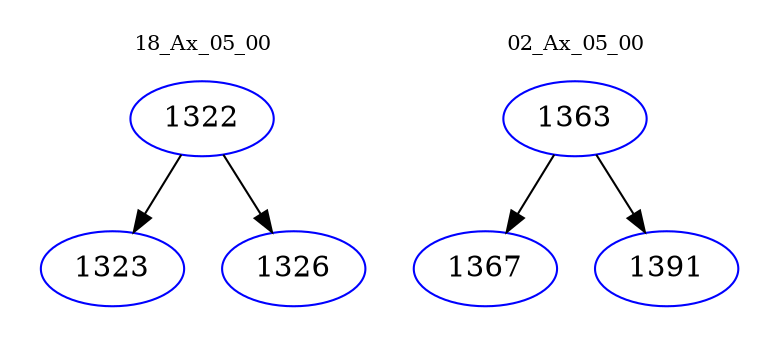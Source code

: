 digraph{
subgraph cluster_0 {
color = white
label = "18_Ax_05_00";
fontsize=10;
T0_1322 [label="1322", color="blue"]
T0_1322 -> T0_1323 [color="black"]
T0_1323 [label="1323", color="blue"]
T0_1322 -> T0_1326 [color="black"]
T0_1326 [label="1326", color="blue"]
}
subgraph cluster_1 {
color = white
label = "02_Ax_05_00";
fontsize=10;
T1_1363 [label="1363", color="blue"]
T1_1363 -> T1_1367 [color="black"]
T1_1367 [label="1367", color="blue"]
T1_1363 -> T1_1391 [color="black"]
T1_1391 [label="1391", color="blue"]
}
}
